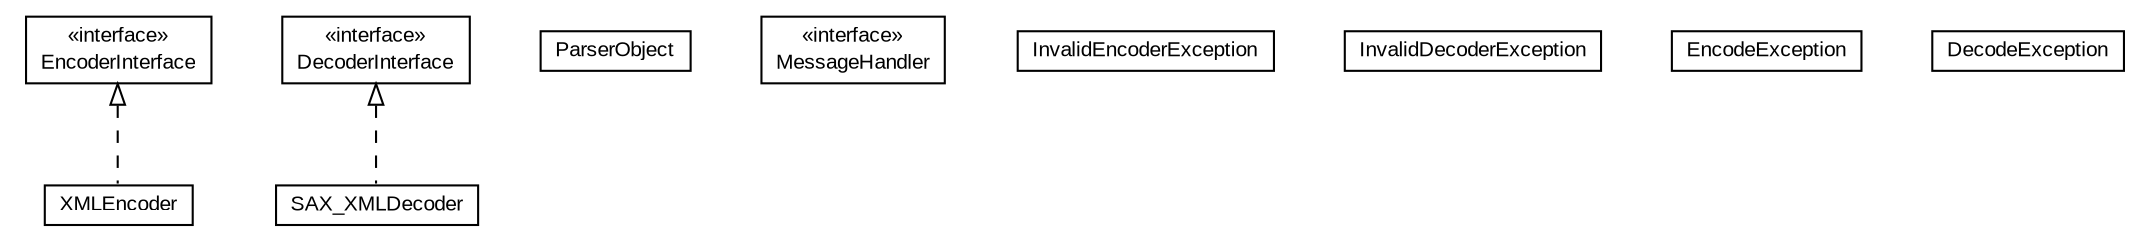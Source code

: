 #!/usr/local/bin/dot
#
# Class diagram 
# Generated by UMLGraph version 5.3 (http://www.umlgraph.org/)
#

digraph G {
	edge [fontname="arial",fontsize=10,labelfontname="arial",labelfontsize=10];
	node [fontname="arial",fontsize=10,shape=plaintext];
	nodesep=0.25;
	ranksep=0.5;
	// context.arch.comm.language.XMLEncoder
	c4298 [label=<<table title="context.arch.comm.language.XMLEncoder" border="0" cellborder="1" cellspacing="0" cellpadding="2" port="p" href="./XMLEncoder.html">
		<tr><td><table border="0" cellspacing="0" cellpadding="1">
<tr><td align="center" balign="center"> XMLEncoder </td></tr>
		</table></td></tr>
		</table>>, fontname="arial", fontcolor="black", fontsize=10.0];
	// context.arch.comm.language.SAX_XMLDecoder
	c4299 [label=<<table title="context.arch.comm.language.SAX_XMLDecoder" border="0" cellborder="1" cellspacing="0" cellpadding="2" port="p" href="./SAX_XMLDecoder.html">
		<tr><td><table border="0" cellspacing="0" cellpadding="1">
<tr><td align="center" balign="center"> SAX_XMLDecoder </td></tr>
		</table></td></tr>
		</table>>, fontname="arial", fontcolor="black", fontsize=10.0];
	// context.arch.comm.language.ParserObject
	c4300 [label=<<table title="context.arch.comm.language.ParserObject" border="0" cellborder="1" cellspacing="0" cellpadding="2" port="p" href="./ParserObject.html">
		<tr><td><table border="0" cellspacing="0" cellpadding="1">
<tr><td align="center" balign="center"> ParserObject </td></tr>
		</table></td></tr>
		</table>>, fontname="arial", fontcolor="black", fontsize=10.0];
	// context.arch.comm.language.MessageHandler
	c4301 [label=<<table title="context.arch.comm.language.MessageHandler" border="0" cellborder="1" cellspacing="0" cellpadding="2" port="p" href="./MessageHandler.html">
		<tr><td><table border="0" cellspacing="0" cellpadding="1">
<tr><td align="center" balign="center"> &#171;interface&#187; </td></tr>
<tr><td align="center" balign="center"> MessageHandler </td></tr>
		</table></td></tr>
		</table>>, fontname="arial", fontcolor="black", fontsize=10.0];
	// context.arch.comm.language.InvalidEncoderException
	c4302 [label=<<table title="context.arch.comm.language.InvalidEncoderException" border="0" cellborder="1" cellspacing="0" cellpadding="2" port="p" href="./InvalidEncoderException.html">
		<tr><td><table border="0" cellspacing="0" cellpadding="1">
<tr><td align="center" balign="center"> InvalidEncoderException </td></tr>
		</table></td></tr>
		</table>>, fontname="arial", fontcolor="black", fontsize=10.0];
	// context.arch.comm.language.InvalidDecoderException
	c4303 [label=<<table title="context.arch.comm.language.InvalidDecoderException" border="0" cellborder="1" cellspacing="0" cellpadding="2" port="p" href="./InvalidDecoderException.html">
		<tr><td><table border="0" cellspacing="0" cellpadding="1">
<tr><td align="center" balign="center"> InvalidDecoderException </td></tr>
		</table></td></tr>
		</table>>, fontname="arial", fontcolor="black", fontsize=10.0];
	// context.arch.comm.language.EncoderInterface
	c4304 [label=<<table title="context.arch.comm.language.EncoderInterface" border="0" cellborder="1" cellspacing="0" cellpadding="2" port="p" href="./EncoderInterface.html">
		<tr><td><table border="0" cellspacing="0" cellpadding="1">
<tr><td align="center" balign="center"> &#171;interface&#187; </td></tr>
<tr><td align="center" balign="center"> EncoderInterface </td></tr>
		</table></td></tr>
		</table>>, fontname="arial", fontcolor="black", fontsize=10.0];
	// context.arch.comm.language.EncodeException
	c4305 [label=<<table title="context.arch.comm.language.EncodeException" border="0" cellborder="1" cellspacing="0" cellpadding="2" port="p" href="./EncodeException.html">
		<tr><td><table border="0" cellspacing="0" cellpadding="1">
<tr><td align="center" balign="center"> EncodeException </td></tr>
		</table></td></tr>
		</table>>, fontname="arial", fontcolor="black", fontsize=10.0];
	// context.arch.comm.language.DecoderInterface
	c4306 [label=<<table title="context.arch.comm.language.DecoderInterface" border="0" cellborder="1" cellspacing="0" cellpadding="2" port="p" href="./DecoderInterface.html">
		<tr><td><table border="0" cellspacing="0" cellpadding="1">
<tr><td align="center" balign="center"> &#171;interface&#187; </td></tr>
<tr><td align="center" balign="center"> DecoderInterface </td></tr>
		</table></td></tr>
		</table>>, fontname="arial", fontcolor="black", fontsize=10.0];
	// context.arch.comm.language.DecodeException
	c4307 [label=<<table title="context.arch.comm.language.DecodeException" border="0" cellborder="1" cellspacing="0" cellpadding="2" port="p" href="./DecodeException.html">
		<tr><td><table border="0" cellspacing="0" cellpadding="1">
<tr><td align="center" balign="center"> DecodeException </td></tr>
		</table></td></tr>
		</table>>, fontname="arial", fontcolor="black", fontsize=10.0];
	//context.arch.comm.language.XMLEncoder implements context.arch.comm.language.EncoderInterface
	c4304:p -> c4298:p [dir=back,arrowtail=empty,style=dashed];
	//context.arch.comm.language.SAX_XMLDecoder implements context.arch.comm.language.DecoderInterface
	c4306:p -> c4299:p [dir=back,arrowtail=empty,style=dashed];
}

